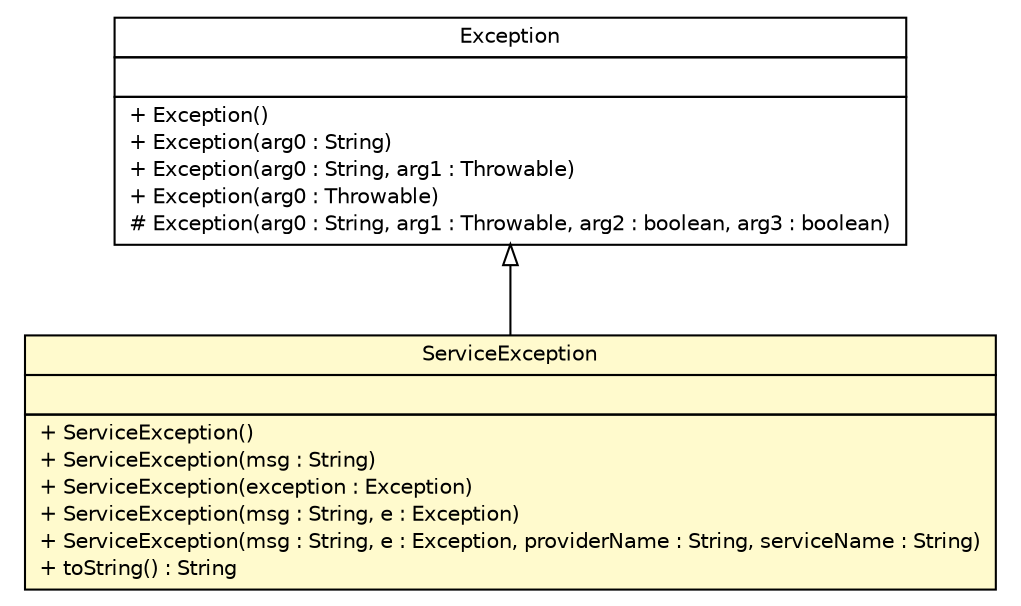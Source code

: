 #!/usr/local/bin/dot
#
# Class diagram 
# Generated by UMLGraph version R5_6 (http://www.umlgraph.org/)
#

digraph G {
	edge [fontname="Helvetica",fontsize=10,labelfontname="Helvetica",labelfontsize=10];
	node [fontname="Helvetica",fontsize=10,shape=plaintext];
	nodesep=0.25;
	ranksep=0.5;
	// sorcer.service.ServiceException
	c415318 [label=<<table title="sorcer.service.ServiceException" border="0" cellborder="1" cellspacing="0" cellpadding="2" port="p" bgcolor="lemonChiffon" href="./ServiceException.html">
		<tr><td><table border="0" cellspacing="0" cellpadding="1">
<tr><td align="center" balign="center"> ServiceException </td></tr>
		</table></td></tr>
		<tr><td><table border="0" cellspacing="0" cellpadding="1">
<tr><td align="left" balign="left">  </td></tr>
		</table></td></tr>
		<tr><td><table border="0" cellspacing="0" cellpadding="1">
<tr><td align="left" balign="left"> + ServiceException() </td></tr>
<tr><td align="left" balign="left"> + ServiceException(msg : String) </td></tr>
<tr><td align="left" balign="left"> + ServiceException(exception : Exception) </td></tr>
<tr><td align="left" balign="left"> + ServiceException(msg : String, e : Exception) </td></tr>
<tr><td align="left" balign="left"> + ServiceException(msg : String, e : Exception, providerName : String, serviceName : String) </td></tr>
<tr><td align="left" balign="left"> + toString() : String </td></tr>
		</table></td></tr>
		</table>>, URL="./ServiceException.html", fontname="Helvetica", fontcolor="black", fontsize=10.0];
	//sorcer.service.ServiceException extends java.lang.Exception
	c415704:p -> c415318:p [dir=back,arrowtail=empty];
	// java.lang.Exception
	c415704 [label=<<table title="java.lang.Exception" border="0" cellborder="1" cellspacing="0" cellpadding="2" port="p" href="http://docs.oracle.com/javase/7/docs/api/java/lang/Exception.html">
		<tr><td><table border="0" cellspacing="0" cellpadding="1">
<tr><td align="center" balign="center"> Exception </td></tr>
		</table></td></tr>
		<tr><td><table border="0" cellspacing="0" cellpadding="1">
<tr><td align="left" balign="left">  </td></tr>
		</table></td></tr>
		<tr><td><table border="0" cellspacing="0" cellpadding="1">
<tr><td align="left" balign="left"> + Exception() </td></tr>
<tr><td align="left" balign="left"> + Exception(arg0 : String) </td></tr>
<tr><td align="left" balign="left"> + Exception(arg0 : String, arg1 : Throwable) </td></tr>
<tr><td align="left" balign="left"> + Exception(arg0 : Throwable) </td></tr>
<tr><td align="left" balign="left"> # Exception(arg0 : String, arg1 : Throwable, arg2 : boolean, arg3 : boolean) </td></tr>
		</table></td></tr>
		</table>>, URL="http://docs.oracle.com/javase/7/docs/api/java/lang/Exception.html", fontname="Helvetica", fontcolor="black", fontsize=10.0];
}

